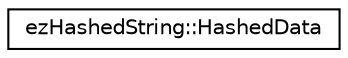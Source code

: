 digraph "Graphical Class Hierarchy"
{
 // LATEX_PDF_SIZE
  edge [fontname="Helvetica",fontsize="10",labelfontname="Helvetica",labelfontsize="10"];
  node [fontname="Helvetica",fontsize="10",shape=record];
  rankdir="LR";
  Node0 [label="ezHashedString::HashedData",height=0.2,width=0.4,color="black", fillcolor="white", style="filled",URL="$da/ddb/structez_hashed_string_1_1_hashed_data.htm",tooltip=" "];
}
